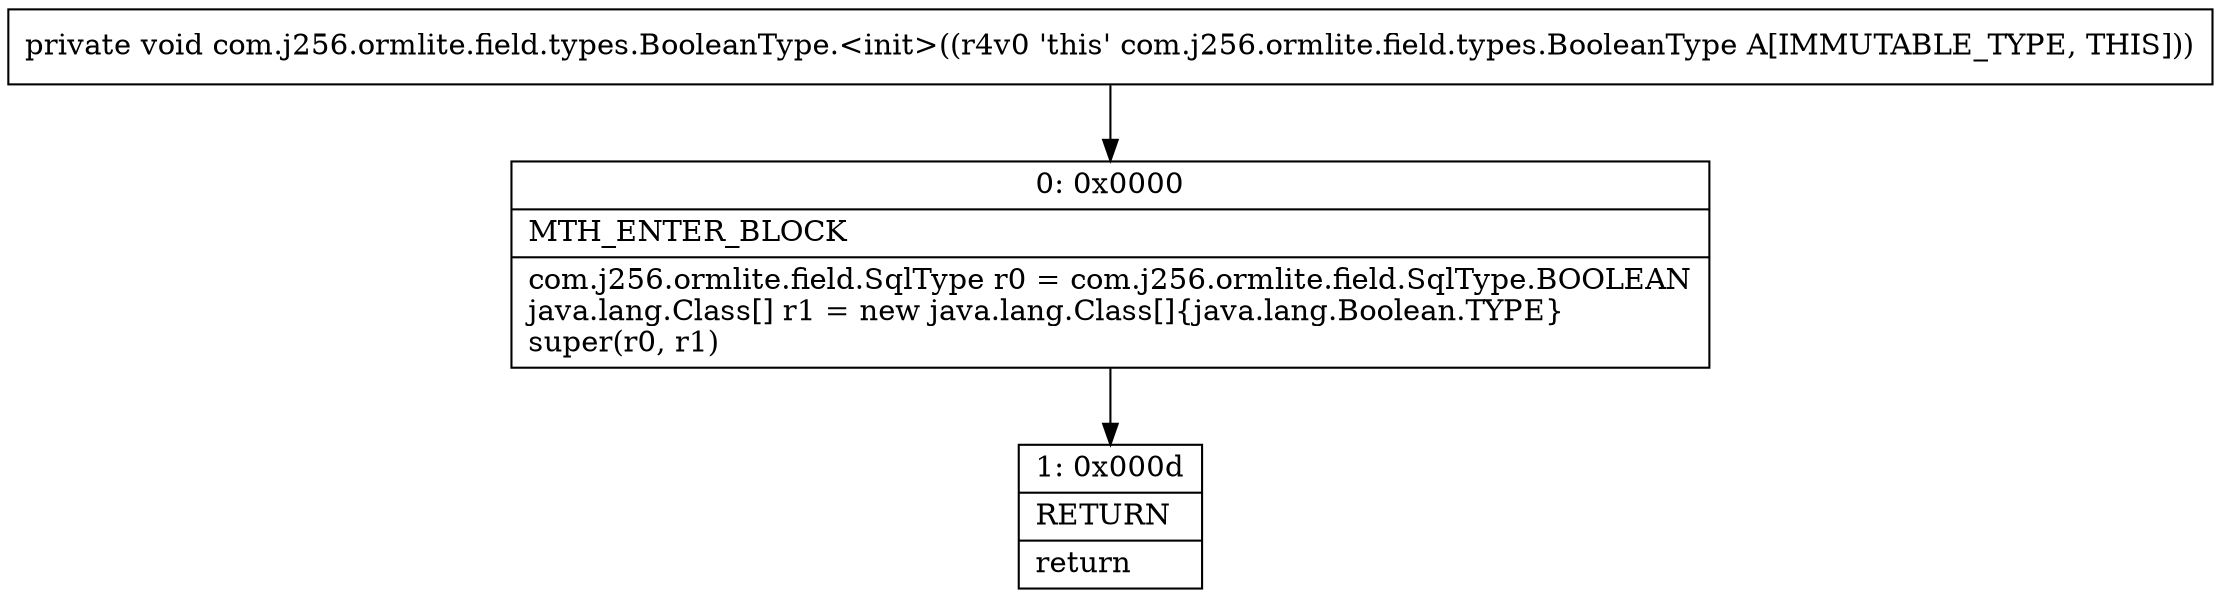 digraph "CFG forcom.j256.ormlite.field.types.BooleanType.\<init\>()V" {
Node_0 [shape=record,label="{0\:\ 0x0000|MTH_ENTER_BLOCK\l|com.j256.ormlite.field.SqlType r0 = com.j256.ormlite.field.SqlType.BOOLEAN\ljava.lang.Class[] r1 = new java.lang.Class[]\{java.lang.Boolean.TYPE\}\lsuper(r0, r1)\l}"];
Node_1 [shape=record,label="{1\:\ 0x000d|RETURN\l|return\l}"];
MethodNode[shape=record,label="{private void com.j256.ormlite.field.types.BooleanType.\<init\>((r4v0 'this' com.j256.ormlite.field.types.BooleanType A[IMMUTABLE_TYPE, THIS])) }"];
MethodNode -> Node_0;
Node_0 -> Node_1;
}

